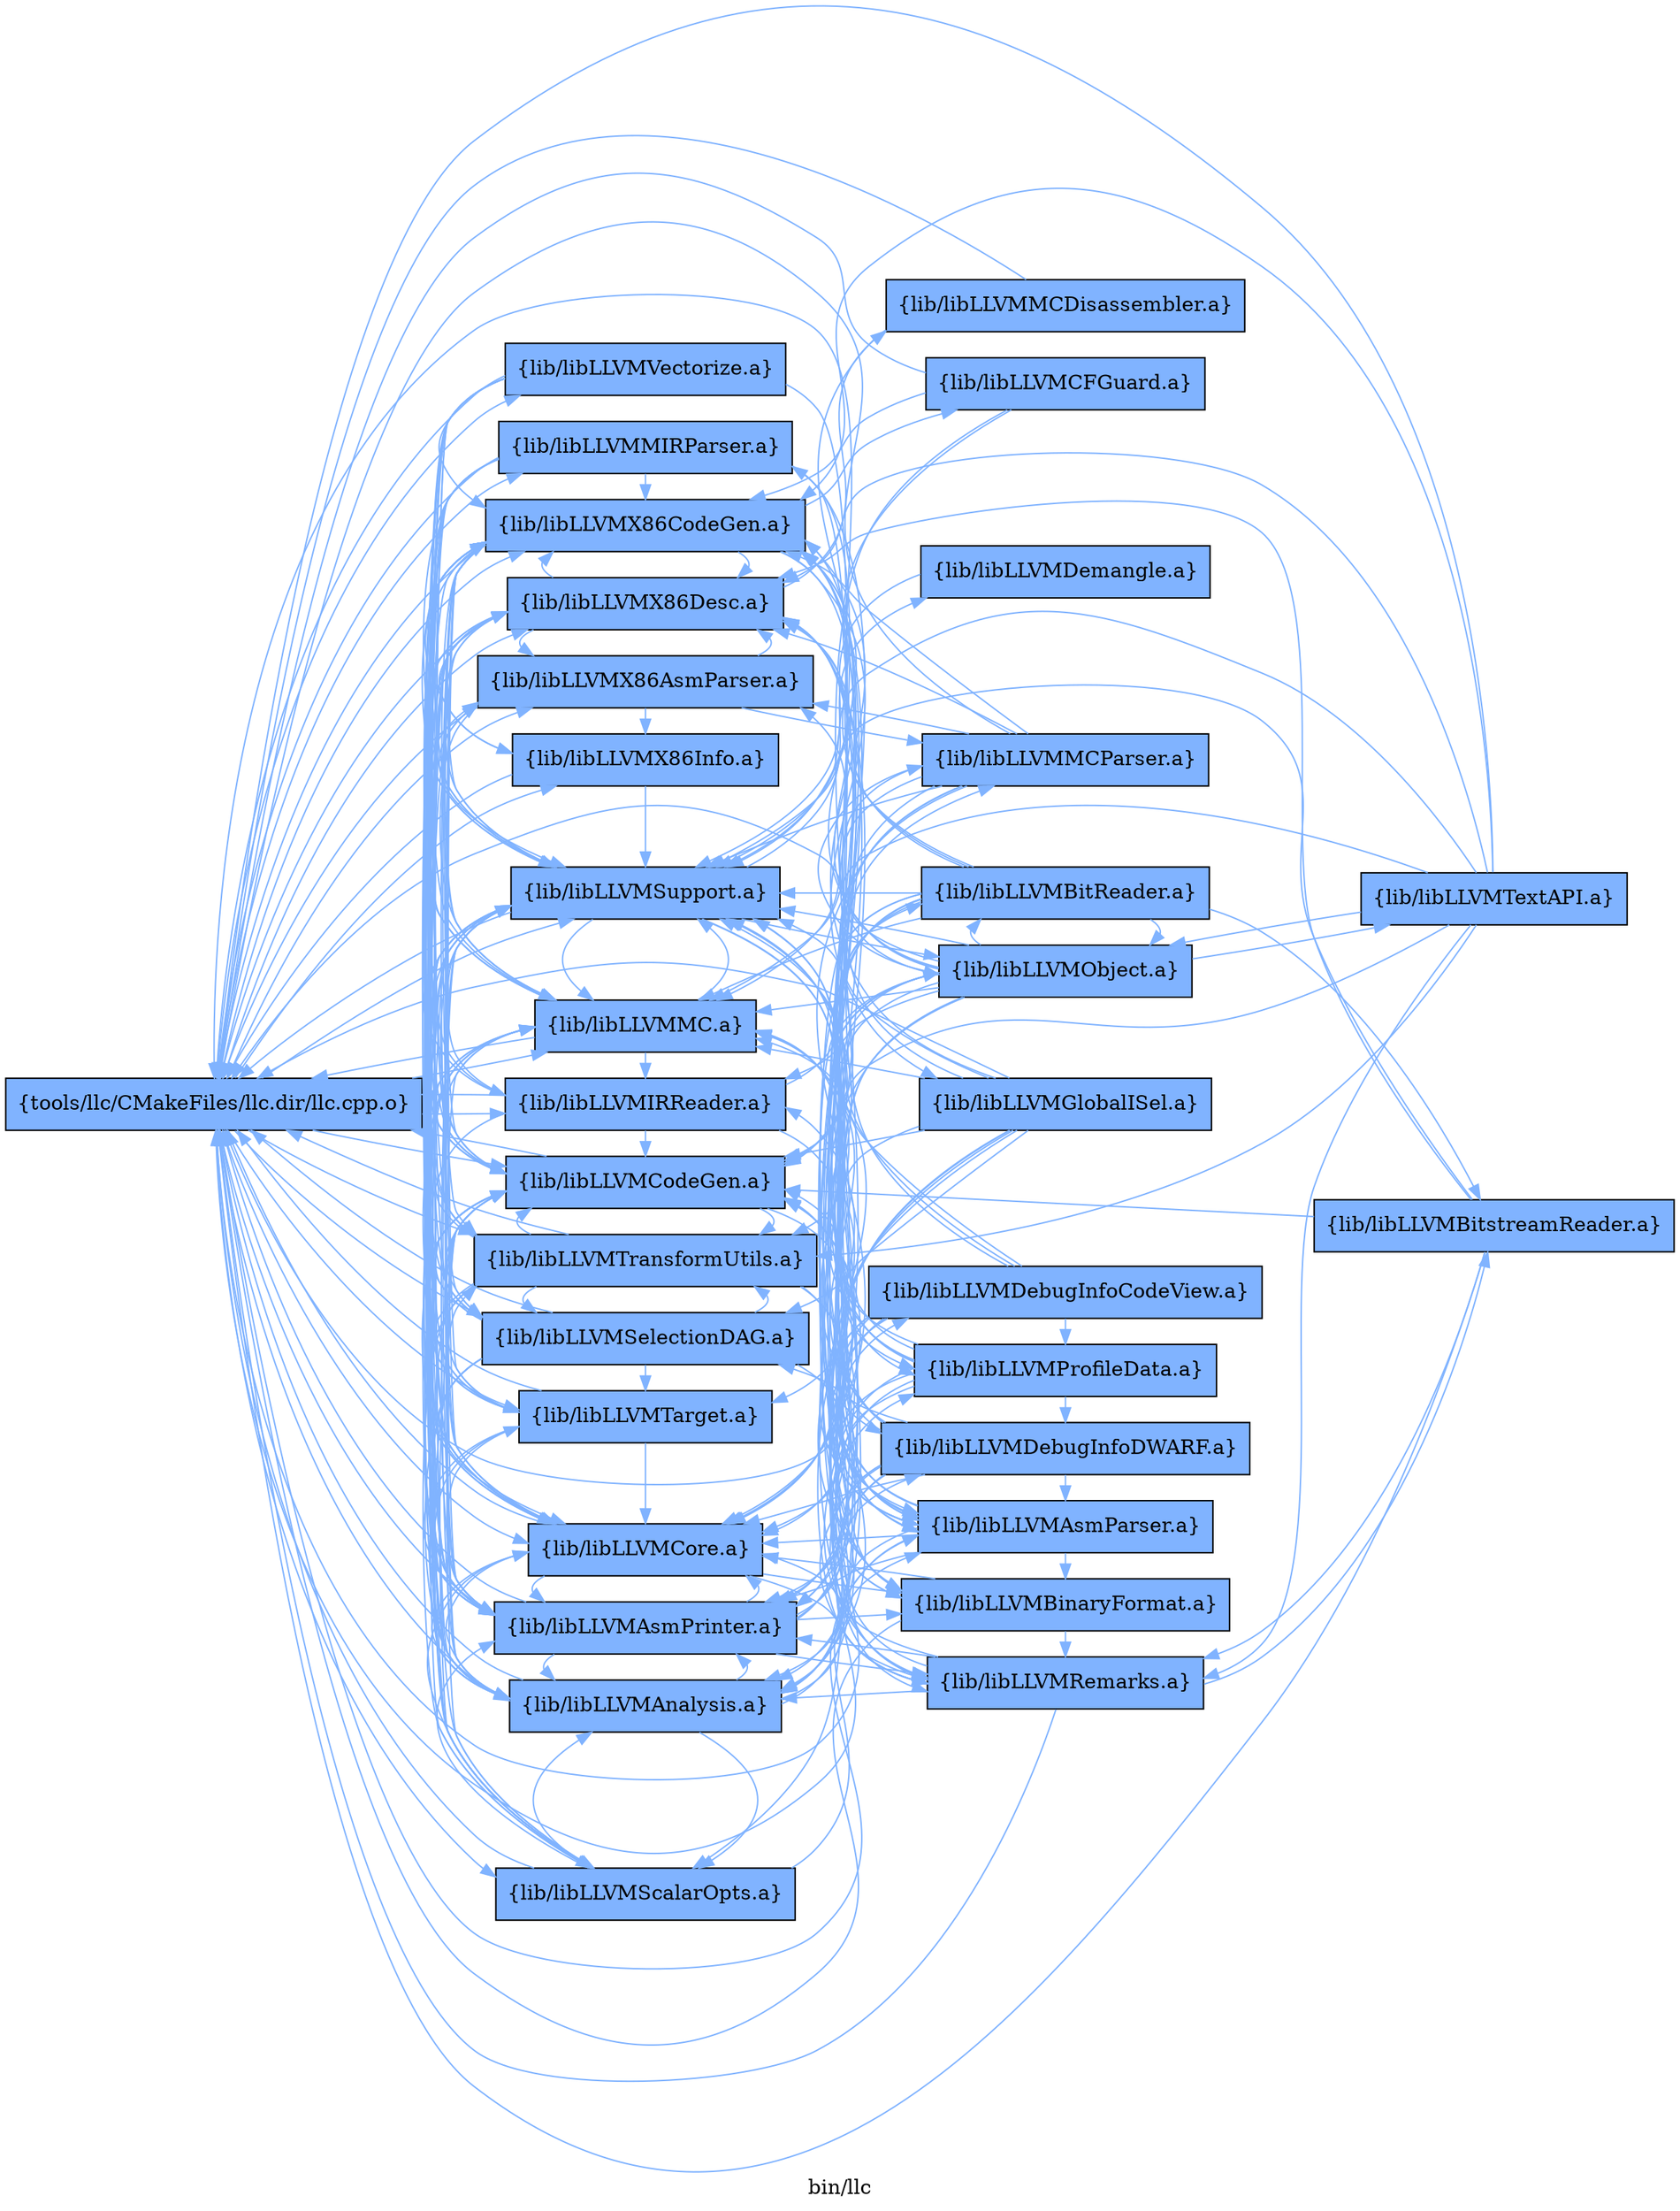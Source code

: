 digraph "bin/llc" {
	label="bin/llc";
	rankdir=LR;
	{ rank=same; Node0x5638702f1338;  }
	{ rank=same; Node0x5638702e71a8; Node0x5638702e6ca8; Node0x5638702e7ba8; Node0x5638702e76a8; Node0x5638702e85a8; Node0x5638702e4778; Node0x5638702e3828; Node0x5638702e4228; Node0x5638702e5218; Node0x5638702e4c28; Node0x5638702e5b78; Node0x5638702e1758; Node0x5638702e12a8; Node0x5638702faf28; Node0x5638702faa28; Node0x5638702fa528; Node0x5638702fa028;  }
	{ rank=same; Node0x5638702ea6c8; Node0x5638702fb428; Node0x5638702f84f8; Node0x5638702e9d18; Node0x5638702fc378; Node0x5638702e8648; Node0x5638702e80a8; Node0x5638702e5628; Node0x5638702fbe28; Node0x5638702e8788; Node0x5638702e8c88; Node0x5638702dfe58; Node0x5638702ea1c8;  }

	Node0x5638702f1338 [shape=record,shape=box,group=1,style=filled,fillcolor="0.600000 0.5 1",label="{tools/llc/CMakeFiles/llc.dir/llc.cpp.o}"];
	Node0x5638702f1338 -> Node0x5638702e71a8[color="0.600000 0.5 1"];
	Node0x5638702f1338 -> Node0x5638702e6ca8[color="0.600000 0.5 1"];
	Node0x5638702f1338 -> Node0x5638702e7ba8[color="0.600000 0.5 1"];
	Node0x5638702f1338 -> Node0x5638702e76a8[color="0.600000 0.5 1"];
	Node0x5638702f1338 -> Node0x5638702e85a8[color="0.600000 0.5 1"];
	Node0x5638702f1338 -> Node0x5638702e4778[color="0.600000 0.5 1"];
	Node0x5638702f1338 -> Node0x5638702e3828[color="0.600000 0.5 1"];
	Node0x5638702f1338 -> Node0x5638702e4228[color="0.600000 0.5 1"];
	Node0x5638702f1338 -> Node0x5638702e5218[color="0.600000 0.5 1"];
	Node0x5638702f1338 -> Node0x5638702e4c28[color="0.600000 0.5 1"];
	Node0x5638702f1338 -> Node0x5638702e5b78[color="0.600000 0.5 1"];
	Node0x5638702f1338 -> Node0x5638702e1758[color="0.600000 0.5 1"];
	Node0x5638702f1338 -> Node0x5638702e12a8[color="0.600000 0.5 1"];
	Node0x5638702f1338 -> Node0x5638702faf28[color="0.600000 0.5 1"];
	Node0x5638702f1338 -> Node0x5638702faa28[color="0.600000 0.5 1"];
	Node0x5638702f1338 -> Node0x5638702fa528[color="0.600000 0.5 1"];
	Node0x5638702f1338 -> Node0x5638702fa028[color="0.600000 0.5 1"];
	Node0x5638702e71a8 [shape=record,shape=box,group=1,style=filled,fillcolor="0.600000 0.5 1",label="{lib/libLLVMX86AsmParser.a}"];
	Node0x5638702e71a8 -> Node0x5638702f1338[color="0.600000 0.5 1"];
	Node0x5638702e71a8 -> Node0x5638702e7ba8[color="0.600000 0.5 1"];
	Node0x5638702e71a8 -> Node0x5638702e76a8[color="0.600000 0.5 1"];
	Node0x5638702e71a8 -> Node0x5638702e4c28[color="0.600000 0.5 1"];
	Node0x5638702e71a8 -> Node0x5638702faf28[color="0.600000 0.5 1"];
	Node0x5638702e71a8 -> Node0x5638702ea6c8[color="0.600000 0.5 1"];
	Node0x5638702e6ca8 [shape=record,shape=box,group=1,style=filled,fillcolor="0.600000 0.5 1",label="{lib/libLLVMX86CodeGen.a}"];
	Node0x5638702e6ca8 -> Node0x5638702f1338[color="0.600000 0.5 1"];
	Node0x5638702e6ca8 -> Node0x5638702e7ba8[color="0.600000 0.5 1"];
	Node0x5638702e6ca8 -> Node0x5638702e76a8[color="0.600000 0.5 1"];
	Node0x5638702e6ca8 -> Node0x5638702e3828[color="0.600000 0.5 1"];
	Node0x5638702e6ca8 -> Node0x5638702e4228[color="0.600000 0.5 1"];
	Node0x5638702e6ca8 -> Node0x5638702e4778[color="0.600000 0.5 1"];
	Node0x5638702e6ca8 -> Node0x5638702e4c28[color="0.600000 0.5 1"];
	Node0x5638702e6ca8 -> Node0x5638702faf28[color="0.600000 0.5 1"];
	Node0x5638702e6ca8 -> Node0x5638702e85a8[color="0.600000 0.5 1"];
	Node0x5638702e6ca8 -> Node0x5638702e12a8[color="0.600000 0.5 1"];
	Node0x5638702e6ca8 -> Node0x5638702faa28[color="0.600000 0.5 1"];
	Node0x5638702e6ca8 -> Node0x5638702fb428[color="0.600000 0.5 1"];
	Node0x5638702e6ca8 -> Node0x5638702f84f8[color="0.600000 0.5 1"];
	Node0x5638702e6ca8 -> Node0x5638702e9d18[color="0.600000 0.5 1"];
	Node0x5638702e6ca8 -> Node0x5638702fa528[color="0.600000 0.5 1"];
	Node0x5638702e7ba8 [shape=record,shape=box,group=1,style=filled,fillcolor="0.600000 0.5 1",label="{lib/libLLVMX86Desc.a}"];
	Node0x5638702e7ba8 -> Node0x5638702f1338[color="0.600000 0.5 1"];
	Node0x5638702e7ba8 -> Node0x5638702e4c28[color="0.600000 0.5 1"];
	Node0x5638702e7ba8 -> Node0x5638702faf28[color="0.600000 0.5 1"];
	Node0x5638702e7ba8 -> Node0x5638702e6ca8[color="0.600000 0.5 1"];
	Node0x5638702e7ba8 -> Node0x5638702e76a8[color="0.600000 0.5 1"];
	Node0x5638702e7ba8 -> Node0x5638702fc378[color="0.600000 0.5 1"];
	Node0x5638702e7ba8 -> Node0x5638702e71a8[color="0.600000 0.5 1"];
	Node0x5638702e7ba8 -> Node0x5638702e8648[color="0.600000 0.5 1"];
	Node0x5638702e76a8 [shape=record,shape=box,group=1,style=filled,fillcolor="0.600000 0.5 1",label="{lib/libLLVMX86Info.a}"];
	Node0x5638702e76a8 -> Node0x5638702f1338[color="0.600000 0.5 1"];
	Node0x5638702e76a8 -> Node0x5638702faf28[color="0.600000 0.5 1"];
	Node0x5638702e85a8 [shape=record,shape=box,group=1,style=filled,fillcolor="0.600000 0.5 1",label="{lib/libLLVMAnalysis.a}"];
	Node0x5638702e85a8 -> Node0x5638702f1338[color="0.600000 0.5 1"];
	Node0x5638702e85a8 -> Node0x5638702e6ca8[color="0.600000 0.5 1"];
	Node0x5638702e85a8 -> Node0x5638702e4228[color="0.600000 0.5 1"];
	Node0x5638702e85a8 -> Node0x5638702faf28[color="0.600000 0.5 1"];
	Node0x5638702e85a8 -> Node0x5638702e7ba8[color="0.600000 0.5 1"];
	Node0x5638702e85a8 -> Node0x5638702e9d18[color="0.600000 0.5 1"];
	Node0x5638702e85a8 -> Node0x5638702e3828[color="0.600000 0.5 1"];
	Node0x5638702e85a8 -> Node0x5638702e4778[color="0.600000 0.5 1"];
	Node0x5638702e85a8 -> Node0x5638702e1758[color="0.600000 0.5 1"];
	Node0x5638702e85a8 -> Node0x5638702e80a8[color="0.600000 0.5 1"];
	Node0x5638702e4778 [shape=record,shape=box,group=1,style=filled,fillcolor="0.600000 0.5 1",label="{lib/libLLVMCodeGen.a}"];
	Node0x5638702e4778 -> Node0x5638702f1338[color="0.600000 0.5 1"];
	Node0x5638702e4778 -> Node0x5638702e6ca8[color="0.600000 0.5 1"];
	Node0x5638702e4778 -> Node0x5638702e85a8[color="0.600000 0.5 1"];
	Node0x5638702e4778 -> Node0x5638702e4228[color="0.600000 0.5 1"];
	Node0x5638702e4778 -> Node0x5638702faf28[color="0.600000 0.5 1"];
	Node0x5638702e4778 -> Node0x5638702e4c28[color="0.600000 0.5 1"];
	Node0x5638702e4778 -> Node0x5638702e3828[color="0.600000 0.5 1"];
	Node0x5638702e4778 -> Node0x5638702fa528[color="0.600000 0.5 1"];
	Node0x5638702e4778 -> Node0x5638702e7ba8[color="0.600000 0.5 1"];
	Node0x5638702e4778 -> Node0x5638702faa28[color="0.600000 0.5 1"];
	Node0x5638702e4778 -> Node0x5638702e9d18[color="0.600000 0.5 1"];
	Node0x5638702e4778 -> Node0x5638702e1758[color="0.600000 0.5 1"];
	Node0x5638702e4778 -> Node0x5638702e12a8[color="0.600000 0.5 1"];
	Node0x5638702e3828 [shape=record,shape=box,group=1,style=filled,fillcolor="0.600000 0.5 1",label="{lib/libLLVMAsmPrinter.a}"];
	Node0x5638702e3828 -> Node0x5638702f1338[color="0.600000 0.5 1"];
	Node0x5638702e3828 -> Node0x5638702e6ca8[color="0.600000 0.5 1"];
	Node0x5638702e3828 -> Node0x5638702e7ba8[color="0.600000 0.5 1"];
	Node0x5638702e3828 -> Node0x5638702e85a8[color="0.600000 0.5 1"];
	Node0x5638702e3828 -> Node0x5638702e4778[color="0.600000 0.5 1"];
	Node0x5638702e3828 -> Node0x5638702e4228[color="0.600000 0.5 1"];
	Node0x5638702e3828 -> Node0x5638702e4c28[color="0.600000 0.5 1"];
	Node0x5638702e3828 -> Node0x5638702e5628[color="0.600000 0.5 1"];
	Node0x5638702e3828 -> Node0x5638702faf28[color="0.600000 0.5 1"];
	Node0x5638702e3828 -> Node0x5638702faa28[color="0.600000 0.5 1"];
	Node0x5638702e3828 -> Node0x5638702e8648[color="0.600000 0.5 1"];
	Node0x5638702e3828 -> Node0x5638702e71a8[color="0.600000 0.5 1"];
	Node0x5638702e3828 -> Node0x5638702ea6c8[color="0.600000 0.5 1"];
	Node0x5638702e3828 -> Node0x5638702fbe28[color="0.600000 0.5 1"];
	Node0x5638702e3828 -> Node0x5638702e8788[color="0.600000 0.5 1"];
	Node0x5638702e4228 [shape=record,shape=box,group=1,style=filled,fillcolor="0.600000 0.5 1",label="{lib/libLLVMCore.a}"];
	Node0x5638702e4228 -> Node0x5638702f1338[color="0.600000 0.5 1"];
	Node0x5638702e4228 -> Node0x5638702faf28[color="0.600000 0.5 1"];
	Node0x5638702e4228 -> Node0x5638702e6ca8[color="0.600000 0.5 1"];
	Node0x5638702e4228 -> Node0x5638702e7ba8[color="0.600000 0.5 1"];
	Node0x5638702e4228 -> Node0x5638702e85a8[color="0.600000 0.5 1"];
	Node0x5638702e4228 -> Node0x5638702e3828[color="0.600000 0.5 1"];
	Node0x5638702e4228 -> Node0x5638702e4778[color="0.600000 0.5 1"];
	Node0x5638702e4228 -> Node0x5638702e8648[color="0.600000 0.5 1"];
	Node0x5638702e4228 -> Node0x5638702e5628[color="0.600000 0.5 1"];
	Node0x5638702e5218 [shape=record,shape=box,group=1,style=filled,fillcolor="0.600000 0.5 1",label="{lib/libLLVMIRReader.a}"];
	Node0x5638702e5218 -> Node0x5638702f1338[color="0.600000 0.5 1"];
	Node0x5638702e5218 -> Node0x5638702e4778[color="0.600000 0.5 1"];
	Node0x5638702e5218 -> Node0x5638702e4228[color="0.600000 0.5 1"];
	Node0x5638702e5218 -> Node0x5638702e80a8[color="0.600000 0.5 1"];
	Node0x5638702e5218 -> Node0x5638702faf28[color="0.600000 0.5 1"];
	Node0x5638702e5218 -> Node0x5638702e8c88[color="0.600000 0.5 1"];
	Node0x5638702e4c28 [shape=record,shape=box,group=1,style=filled,fillcolor="0.600000 0.5 1",label="{lib/libLLVMMC.a}"];
	Node0x5638702e4c28 -> Node0x5638702f1338[color="0.600000 0.5 1"];
	Node0x5638702e4c28 -> Node0x5638702e7ba8[color="0.600000 0.5 1"];
	Node0x5638702e4c28 -> Node0x5638702faf28[color="0.600000 0.5 1"];
	Node0x5638702e4c28 -> Node0x5638702e3828[color="0.600000 0.5 1"];
	Node0x5638702e4c28 -> Node0x5638702e4778[color="0.600000 0.5 1"];
	Node0x5638702e4c28 -> Node0x5638702e85a8[color="0.600000 0.5 1"];
	Node0x5638702e4c28 -> Node0x5638702e71a8[color="0.600000 0.5 1"];
	Node0x5638702e4c28 -> Node0x5638702e6ca8[color="0.600000 0.5 1"];
	Node0x5638702e4c28 -> Node0x5638702e5218[color="0.600000 0.5 1"];
	Node0x5638702e4c28 -> Node0x5638702e8648[color="0.600000 0.5 1"];
	Node0x5638702e5b78 [shape=record,shape=box,group=1,style=filled,fillcolor="0.600000 0.5 1",label="{lib/libLLVMMIRParser.a}"];
	Node0x5638702e5b78 -> Node0x5638702f1338[color="0.600000 0.5 1"];
	Node0x5638702e5b78 -> Node0x5638702e6ca8[color="0.600000 0.5 1"];
	Node0x5638702e5b78 -> Node0x5638702e3828[color="0.600000 0.5 1"];
	Node0x5638702e5b78 -> Node0x5638702e4778[color="0.600000 0.5 1"];
	Node0x5638702e5b78 -> Node0x5638702e4228[color="0.600000 0.5 1"];
	Node0x5638702e5b78 -> Node0x5638702e5218[color="0.600000 0.5 1"];
	Node0x5638702e5b78 -> Node0x5638702e80a8[color="0.600000 0.5 1"];
	Node0x5638702e5b78 -> Node0x5638702faf28[color="0.600000 0.5 1"];
	Node0x5638702e5b78 -> Node0x5638702e4c28[color="0.600000 0.5 1"];
	Node0x5638702e5b78 -> Node0x5638702e8648[color="0.600000 0.5 1"];
	Node0x5638702e1758 [shape=record,shape=box,group=1,style=filled,fillcolor="0.600000 0.5 1",label="{lib/libLLVMScalarOpts.a}"];
	Node0x5638702e1758 -> Node0x5638702f1338[color="0.600000 0.5 1"];
	Node0x5638702e1758 -> Node0x5638702e6ca8[color="0.600000 0.5 1"];
	Node0x5638702e1758 -> Node0x5638702e85a8[color="0.600000 0.5 1"];
	Node0x5638702e1758 -> Node0x5638702e4778[color="0.600000 0.5 1"];
	Node0x5638702e1758 -> Node0x5638702e4228[color="0.600000 0.5 1"];
	Node0x5638702e1758 -> Node0x5638702faf28[color="0.600000 0.5 1"];
	Node0x5638702e1758 -> Node0x5638702fa528[color="0.600000 0.5 1"];
	Node0x5638702e1758 -> Node0x5638702e3828[color="0.600000 0.5 1"];
	Node0x5638702e1758 -> Node0x5638702e7ba8[color="0.600000 0.5 1"];
	Node0x5638702e1758 -> Node0x5638702e80a8[color="0.600000 0.5 1"];
	Node0x5638702e12a8 [shape=record,shape=box,group=1,style=filled,fillcolor="0.600000 0.5 1",label="{lib/libLLVMSelectionDAG.a}"];
	Node0x5638702e12a8 -> Node0x5638702f1338[color="0.600000 0.5 1"];
	Node0x5638702e12a8 -> Node0x5638702e6ca8[color="0.600000 0.5 1"];
	Node0x5638702e12a8 -> Node0x5638702e85a8[color="0.600000 0.5 1"];
	Node0x5638702e12a8 -> Node0x5638702e4778[color="0.600000 0.5 1"];
	Node0x5638702e12a8 -> Node0x5638702e4228[color="0.600000 0.5 1"];
	Node0x5638702e12a8 -> Node0x5638702e1758[color="0.600000 0.5 1"];
	Node0x5638702e12a8 -> Node0x5638702faf28[color="0.600000 0.5 1"];
	Node0x5638702e12a8 -> Node0x5638702e4c28[color="0.600000 0.5 1"];
	Node0x5638702e12a8 -> Node0x5638702e3828[color="0.600000 0.5 1"];
	Node0x5638702e12a8 -> Node0x5638702faa28[color="0.600000 0.5 1"];
	Node0x5638702e12a8 -> Node0x5638702fa528[color="0.600000 0.5 1"];
	Node0x5638702e12a8 -> Node0x5638702e7ba8[color="0.600000 0.5 1"];
	Node0x5638702e12a8 -> Node0x5638702e80a8[color="0.600000 0.5 1"];
	Node0x5638702faf28 [shape=record,shape=box,group=1,style=filled,fillcolor="0.600000 0.5 1",label="{lib/libLLVMSupport.a}"];
	Node0x5638702faf28 -> Node0x5638702f1338[color="0.600000 0.5 1"];
	Node0x5638702faf28 -> Node0x5638702e6ca8[color="0.600000 0.5 1"];
	Node0x5638702faf28 -> Node0x5638702e85a8[color="0.600000 0.5 1"];
	Node0x5638702faf28 -> Node0x5638702e3828[color="0.600000 0.5 1"];
	Node0x5638702faf28 -> Node0x5638702e4778[color="0.600000 0.5 1"];
	Node0x5638702faf28 -> Node0x5638702e4c28[color="0.600000 0.5 1"];
	Node0x5638702faf28 -> Node0x5638702e5628[color="0.600000 0.5 1"];
	Node0x5638702faf28 -> Node0x5638702e4228[color="0.600000 0.5 1"];
	Node0x5638702faf28 -> Node0x5638702e7ba8[color="0.600000 0.5 1"];
	Node0x5638702faf28 -> Node0x5638702e80a8[color="0.600000 0.5 1"];
	Node0x5638702faf28 -> Node0x5638702e5218[color="0.600000 0.5 1"];
	Node0x5638702faf28 -> Node0x5638702dfe58[color="0.600000 0.5 1"];
	Node0x5638702faf28 -> Node0x5638702ea1c8[color="0.600000 0.5 1"];
	Node0x5638702faa28 [shape=record,shape=box,group=1,style=filled,fillcolor="0.600000 0.5 1",label="{lib/libLLVMTarget.a}"];
	Node0x5638702faa28 -> Node0x5638702f1338[color="0.600000 0.5 1"];
	Node0x5638702faa28 -> Node0x5638702e6ca8[color="0.600000 0.5 1"];
	Node0x5638702faa28 -> Node0x5638702e3828[color="0.600000 0.5 1"];
	Node0x5638702faa28 -> Node0x5638702e4228[color="0.600000 0.5 1"];
	Node0x5638702faa28 -> Node0x5638702e4c28[color="0.600000 0.5 1"];
	Node0x5638702faa28 -> Node0x5638702faf28[color="0.600000 0.5 1"];
	Node0x5638702faa28 -> Node0x5638702e85a8[color="0.600000 0.5 1"];
	Node0x5638702faa28 -> Node0x5638702e4778[color="0.600000 0.5 1"];
	Node0x5638702fa528 [shape=record,shape=box,group=1,style=filled,fillcolor="0.600000 0.5 1",label="{lib/libLLVMTransformUtils.a}"];
	Node0x5638702fa528 -> Node0x5638702f1338[color="0.600000 0.5 1"];
	Node0x5638702fa528 -> Node0x5638702e6ca8[color="0.600000 0.5 1"];
	Node0x5638702fa528 -> Node0x5638702e85a8[color="0.600000 0.5 1"];
	Node0x5638702fa528 -> Node0x5638702e4228[color="0.600000 0.5 1"];
	Node0x5638702fa528 -> Node0x5638702e4778[color="0.600000 0.5 1"];
	Node0x5638702fa528 -> Node0x5638702e12a8[color="0.600000 0.5 1"];
	Node0x5638702fa528 -> Node0x5638702faf28[color="0.600000 0.5 1"];
	Node0x5638702fa528 -> Node0x5638702e1758[color="0.600000 0.5 1"];
	Node0x5638702fa528 -> Node0x5638702e7ba8[color="0.600000 0.5 1"];
	Node0x5638702fa528 -> Node0x5638702e3828[color="0.600000 0.5 1"];
	Node0x5638702fa528 -> Node0x5638702e80a8[color="0.600000 0.5 1"];
	Node0x5638702fa528 -> Node0x5638702e5628[color="0.600000 0.5 1"];
	Node0x5638702fa028 [shape=record,shape=box,group=1,style=filled,fillcolor="0.600000 0.5 1",label="{lib/libLLVMVectorize.a}"];
	Node0x5638702fa028 -> Node0x5638702f1338[color="0.600000 0.5 1"];
	Node0x5638702fa028 -> Node0x5638702faf28[color="0.600000 0.5 1"];
	Node0x5638702fa028 -> Node0x5638702e6ca8[color="0.600000 0.5 1"];
	Node0x5638702fa028 -> Node0x5638702e85a8[color="0.600000 0.5 1"];
	Node0x5638702fa028 -> Node0x5638702e3828[color="0.600000 0.5 1"];
	Node0x5638702fa028 -> Node0x5638702e4778[color="0.600000 0.5 1"];
	Node0x5638702fa028 -> Node0x5638702e4228[color="0.600000 0.5 1"];
	Node0x5638702fa028 -> Node0x5638702e80a8[color="0.600000 0.5 1"];
	Node0x5638702fa028 -> Node0x5638702e1758[color="0.600000 0.5 1"];
	Node0x5638702fa028 -> Node0x5638702fa528[color="0.600000 0.5 1"];
	Node0x5638702ea6c8 [shape=record,shape=box,group=1,style=filled,fillcolor="0.600000 0.5 1",label="{lib/libLLVMMCParser.a}"];
	Node0x5638702ea6c8 -> Node0x5638702f1338[color="0.600000 0.5 1"];
	Node0x5638702ea6c8 -> Node0x5638702e71a8[color="0.600000 0.5 1"];
	Node0x5638702ea6c8 -> Node0x5638702e6ca8[color="0.600000 0.5 1"];
	Node0x5638702ea6c8 -> Node0x5638702e7ba8[color="0.600000 0.5 1"];
	Node0x5638702ea6c8 -> Node0x5638702e85a8[color="0.600000 0.5 1"];
	Node0x5638702ea6c8 -> Node0x5638702e3828[color="0.600000 0.5 1"];
	Node0x5638702ea6c8 -> Node0x5638702e4228[color="0.600000 0.5 1"];
	Node0x5638702ea6c8 -> Node0x5638702e4778[color="0.600000 0.5 1"];
	Node0x5638702ea6c8 -> Node0x5638702e4c28[color="0.600000 0.5 1"];
	Node0x5638702ea6c8 -> Node0x5638702faf28[color="0.600000 0.5 1"];
	Node0x5638702ea6c8 -> Node0x5638702ea1c8[color="0.600000 0.5 1"];
	Node0x5638702fb428 [shape=record,shape=box,group=1,style=filled,fillcolor="0.600000 0.5 1",label="{lib/libLLVMGlobalISel.a}"];
	Node0x5638702fb428 -> Node0x5638702f1338[color="0.600000 0.5 1"];
	Node0x5638702fb428 -> Node0x5638702e6ca8[color="0.600000 0.5 1"];
	Node0x5638702fb428 -> Node0x5638702e4228[color="0.600000 0.5 1"];
	Node0x5638702fb428 -> Node0x5638702e4778[color="0.600000 0.5 1"];
	Node0x5638702fb428 -> Node0x5638702faf28[color="0.600000 0.5 1"];
	Node0x5638702fb428 -> Node0x5638702e85a8[color="0.600000 0.5 1"];
	Node0x5638702fb428 -> Node0x5638702e3828[color="0.600000 0.5 1"];
	Node0x5638702fb428 -> Node0x5638702e4c28[color="0.600000 0.5 1"];
	Node0x5638702fb428 -> Node0x5638702e12a8[color="0.600000 0.5 1"];
	Node0x5638702fb428 -> Node0x5638702faa28[color="0.600000 0.5 1"];
	Node0x5638702fb428 -> Node0x5638702fa528[color="0.600000 0.5 1"];
	Node0x5638702fb428 -> Node0x5638702e5b78[color="0.600000 0.5 1"];
	Node0x5638702f84f8 [shape=record,shape=box,group=1,style=filled,fillcolor="0.600000 0.5 1",label="{lib/libLLVMCFGuard.a}"];
	Node0x5638702f84f8 -> Node0x5638702f1338[color="0.600000 0.5 1"];
	Node0x5638702f84f8 -> Node0x5638702e6ca8[color="0.600000 0.5 1"];
	Node0x5638702f84f8 -> Node0x5638702e4228[color="0.600000 0.5 1"];
	Node0x5638702f84f8 -> Node0x5638702faf28[color="0.600000 0.5 1"];
	Node0x5638702e9d18 [shape=record,shape=box,group=1,style=filled,fillcolor="0.600000 0.5 1",label="{lib/libLLVMProfileData.a}"];
	Node0x5638702e9d18 -> Node0x5638702f1338[color="0.600000 0.5 1"];
	Node0x5638702e9d18 -> Node0x5638702e85a8[color="0.600000 0.5 1"];
	Node0x5638702e9d18 -> Node0x5638702e4228[color="0.600000 0.5 1"];
	Node0x5638702e9d18 -> Node0x5638702e4778[color="0.600000 0.5 1"];
	Node0x5638702e9d18 -> Node0x5638702e4c28[color="0.600000 0.5 1"];
	Node0x5638702e9d18 -> Node0x5638702faf28[color="0.600000 0.5 1"];
	Node0x5638702e9d18 -> Node0x5638702e7ba8[color="0.600000 0.5 1"];
	Node0x5638702e9d18 -> Node0x5638702e80a8[color="0.600000 0.5 1"];
	Node0x5638702e9d18 -> Node0x5638702e6ca8[color="0.600000 0.5 1"];
	Node0x5638702e9d18 -> Node0x5638702fbe28[color="0.600000 0.5 1"];
	Node0x5638702fc378 [shape=record,shape=box,group=1,style=filled,fillcolor="0.600000 0.5 1",label="{lib/libLLVMMCDisassembler.a}"];
	Node0x5638702fc378 -> Node0x5638702f1338[color="0.600000 0.5 1"];
	Node0x5638702fc378 -> Node0x5638702faf28[color="0.600000 0.5 1"];
	Node0x5638702e8648 [shape=record,shape=box,group=1,style=filled,fillcolor="0.600000 0.5 1",label="{lib/libLLVMBinaryFormat.a}"];
	Node0x5638702e8648 -> Node0x5638702f1338[color="0.600000 0.5 1"];
	Node0x5638702e8648 -> Node0x5638702e4228[color="0.600000 0.5 1"];
	Node0x5638702e8648 -> Node0x5638702faf28[color="0.600000 0.5 1"];
	Node0x5638702e8648 -> Node0x5638702e5628[color="0.600000 0.5 1"];
	Node0x5638702e8648 -> Node0x5638702e4778[color="0.600000 0.5 1"];
	Node0x5638702e5628 [shape=record,shape=box,group=1,style=filled,fillcolor="0.600000 0.5 1",label="{lib/libLLVMRemarks.a}"];
	Node0x5638702e5628 -> Node0x5638702f1338[color="0.600000 0.5 1"];
	Node0x5638702e5628 -> Node0x5638702faf28[color="0.600000 0.5 1"];
	Node0x5638702e5628 -> Node0x5638702e85a8[color="0.600000 0.5 1"];
	Node0x5638702e5628 -> Node0x5638702e4778[color="0.600000 0.5 1"];
	Node0x5638702e5628 -> Node0x5638702e3828[color="0.600000 0.5 1"];
	Node0x5638702e5628 -> Node0x5638702e4228[color="0.600000 0.5 1"];
	Node0x5638702e5628 -> Node0x5638702e4c28[color="0.600000 0.5 1"];
	Node0x5638702e5628 -> Node0x5638702e7ba8[color="0.600000 0.5 1"];
	Node0x5638702e5628 -> Node0x5638702e7748[color="0.600000 0.5 1"];
	Node0x5638702fbe28 [shape=record,shape=box,group=1,style=filled,fillcolor="0.600000 0.5 1",label="{lib/libLLVMDebugInfoDWARF.a}"];
	Node0x5638702fbe28 -> Node0x5638702f1338[color="0.600000 0.5 1"];
	Node0x5638702fbe28 -> Node0x5638702e7ba8[color="0.600000 0.5 1"];
	Node0x5638702fbe28 -> Node0x5638702e3828[color="0.600000 0.5 1"];
	Node0x5638702fbe28 -> Node0x5638702e4778[color="0.600000 0.5 1"];
	Node0x5638702fbe28 -> Node0x5638702e4c28[color="0.600000 0.5 1"];
	Node0x5638702fbe28 -> Node0x5638702faf28[color="0.600000 0.5 1"];
	Node0x5638702fbe28 -> Node0x5638702e8648[color="0.600000 0.5 1"];
	Node0x5638702fbe28 -> Node0x5638702e85a8[color="0.600000 0.5 1"];
	Node0x5638702fbe28 -> Node0x5638702e4228[color="0.600000 0.5 1"];
	Node0x5638702fbe28 -> Node0x5638702e5628[color="0.600000 0.5 1"];
	Node0x5638702fbe28 -> Node0x5638702ea1c8[color="0.600000 0.5 1"];
	Node0x5638702fbe28 -> Node0x5638702e12a8[color="0.600000 0.5 1"];
	Node0x5638702fbe28 -> Node0x5638702e6ca8[color="0.600000 0.5 1"];
	Node0x5638702fbe28 -> Node0x5638702e80a8[color="0.600000 0.5 1"];
	Node0x5638702e8788 [shape=record,shape=box,group=1,style=filled,fillcolor="0.600000 0.5 1",label="{lib/libLLVMDebugInfoCodeView.a}"];
	Node0x5638702e8788 -> Node0x5638702f1338[color="0.600000 0.5 1"];
	Node0x5638702e8788 -> Node0x5638702e85a8[color="0.600000 0.5 1"];
	Node0x5638702e8788 -> Node0x5638702e4228[color="0.600000 0.5 1"];
	Node0x5638702e8788 -> Node0x5638702faf28[color="0.600000 0.5 1"];
	Node0x5638702e8788 -> Node0x5638702e3828[color="0.600000 0.5 1"];
	Node0x5638702e8788 -> Node0x5638702e5628[color="0.600000 0.5 1"];
	Node0x5638702e8788 -> Node0x5638702e4c28[color="0.600000 0.5 1"];
	Node0x5638702e8788 -> Node0x5638702e6ca8[color="0.600000 0.5 1"];
	Node0x5638702e8788 -> Node0x5638702e80a8[color="0.600000 0.5 1"];
	Node0x5638702e8788 -> Node0x5638702e9d18[color="0.600000 0.5 1"];
	Node0x5638702e80a8 [shape=record,shape=box,group=1,style=filled,fillcolor="0.600000 0.5 1",label="{lib/libLLVMAsmParser.a}"];
	Node0x5638702e80a8 -> Node0x5638702f1338[color="0.600000 0.5 1"];
	Node0x5638702e80a8 -> Node0x5638702e6ca8[color="0.600000 0.5 1"];
	Node0x5638702e80a8 -> Node0x5638702e3828[color="0.600000 0.5 1"];
	Node0x5638702e80a8 -> Node0x5638702e4778[color="0.600000 0.5 1"];
	Node0x5638702e80a8 -> Node0x5638702e4228[color="0.600000 0.5 1"];
	Node0x5638702e80a8 -> Node0x5638702e5218[color="0.600000 0.5 1"];
	Node0x5638702e80a8 -> Node0x5638702faf28[color="0.600000 0.5 1"];
	Node0x5638702e80a8 -> Node0x5638702e85a8[color="0.600000 0.5 1"];
	Node0x5638702e80a8 -> Node0x5638702e8648[color="0.600000 0.5 1"];
	Node0x5638702e8c88 [shape=record,shape=box,group=1,style=filled,fillcolor="0.600000 0.5 1",label="{lib/libLLVMBitReader.a}"];
	Node0x5638702e8c88 -> Node0x5638702f1338[color="0.600000 0.5 1"];
	Node0x5638702e8c88 -> Node0x5638702e6ca8[color="0.600000 0.5 1"];
	Node0x5638702e8c88 -> Node0x5638702e7ba8[color="0.600000 0.5 1"];
	Node0x5638702e8c88 -> Node0x5638702e85a8[color="0.600000 0.5 1"];
	Node0x5638702e8c88 -> Node0x5638702e4778[color="0.600000 0.5 1"];
	Node0x5638702e8c88 -> Node0x5638702e4228[color="0.600000 0.5 1"];
	Node0x5638702e8c88 -> Node0x5638702e80a8[color="0.600000 0.5 1"];
	Node0x5638702e8c88 -> Node0x5638702e5628[color="0.600000 0.5 1"];
	Node0x5638702e8c88 -> Node0x5638702e1758[color="0.600000 0.5 1"];
	Node0x5638702e8c88 -> Node0x5638702faf28[color="0.600000 0.5 1"];
	Node0x5638702e8c88 -> Node0x5638702ea1c8[color="0.600000 0.5 1"];
	Node0x5638702e8c88 -> Node0x5638702e7748[color="0.600000 0.5 1"];
	Node0x5638702e8c88 -> Node0x5638702e4c28[color="0.600000 0.5 1"];
	Node0x5638702e7748 [shape=record,shape=box,group=1,style=filled,fillcolor="0.600000 0.5 1",label="{lib/libLLVMBitstreamReader.a}"];
	Node0x5638702e7748 -> Node0x5638702f1338[color="0.600000 0.5 1"];
	Node0x5638702e7748 -> Node0x5638702e7ba8[color="0.600000 0.5 1"];
	Node0x5638702e7748 -> Node0x5638702e4778[color="0.600000 0.5 1"];
	Node0x5638702e7748 -> Node0x5638702e5628[color="0.600000 0.5 1"];
	Node0x5638702e7748 -> Node0x5638702faf28[color="0.600000 0.5 1"];
	Node0x5638702ea1c8 [shape=record,shape=box,group=1,style=filled,fillcolor="0.600000 0.5 1",label="{lib/libLLVMObject.a}"];
	Node0x5638702ea1c8 -> Node0x5638702f1338[color="0.600000 0.5 1"];
	Node0x5638702ea1c8 -> Node0x5638702e4778[color="0.600000 0.5 1"];
	Node0x5638702ea1c8 -> Node0x5638702faf28[color="0.600000 0.5 1"];
	Node0x5638702ea1c8 -> Node0x5638702e8648[color="0.600000 0.5 1"];
	Node0x5638702ea1c8 -> Node0x5638702e4c28[color="0.600000 0.5 1"];
	Node0x5638702ea1c8 -> Node0x5638702e5628[color="0.600000 0.5 1"];
	Node0x5638702ea1c8 -> Node0x5638702e4228[color="0.600000 0.5 1"];
	Node0x5638702ea1c8 -> Node0x5638702e7ba8[color="0.600000 0.5 1"];
	Node0x5638702ea1c8 -> Node0x5638702e3828[color="0.600000 0.5 1"];
	Node0x5638702ea1c8 -> Node0x5638702fbe28[color="0.600000 0.5 1"];
	Node0x5638702ea1c8 -> Node0x5638702e5218[color="0.600000 0.5 1"];
	Node0x5638702ea1c8 -> Node0x5638702e8c88[color="0.600000 0.5 1"];
	Node0x5638702ea1c8 -> Node0x5638702e6ca8[color="0.600000 0.5 1"];
	Node0x5638702ea1c8 -> Node0x5638702e71a8[color="0.600000 0.5 1"];
	Node0x5638702ea1c8 -> Node0x5638702ea6c8[color="0.600000 0.5 1"];
	Node0x5638702ea1c8 -> Node0x5638702e85a8[color="0.600000 0.5 1"];
	Node0x5638702ea1c8 -> Node0x5638702e80a8[color="0.600000 0.5 1"];
	Node0x5638702ea1c8 -> Node0x5638702e91d8[color="0.600000 0.5 1"];
	Node0x5638702dfe58 [shape=record,shape=box,group=1,style=filled,fillcolor="0.600000 0.5 1",label="{lib/libLLVMDemangle.a}"];
	Node0x5638702dfe58 -> Node0x5638702faf28[color="0.600000 0.5 1"];
	Node0x5638702e91d8 [shape=record,shape=box,group=1,style=filled,fillcolor="0.600000 0.5 1",label="{lib/libLLVMTextAPI.a}"];
	Node0x5638702e91d8 -> Node0x5638702f1338[color="0.600000 0.5 1"];
	Node0x5638702e91d8 -> Node0x5638702faf28[color="0.600000 0.5 1"];
	Node0x5638702e91d8 -> Node0x5638702e7ba8[color="0.600000 0.5 1"];
	Node0x5638702e91d8 -> Node0x5638702e4778[color="0.600000 0.5 1"];
	Node0x5638702e91d8 -> Node0x5638702e4c28[color="0.600000 0.5 1"];
	Node0x5638702e91d8 -> Node0x5638702ea1c8[color="0.600000 0.5 1"];
	Node0x5638702e91d8 -> Node0x5638702e6ca8[color="0.600000 0.5 1"];
	Node0x5638702e91d8 -> Node0x5638702e5628[color="0.600000 0.5 1"];
	Node0x5638702e91d8 -> Node0x5638702fa528[color="0.600000 0.5 1"];
}
